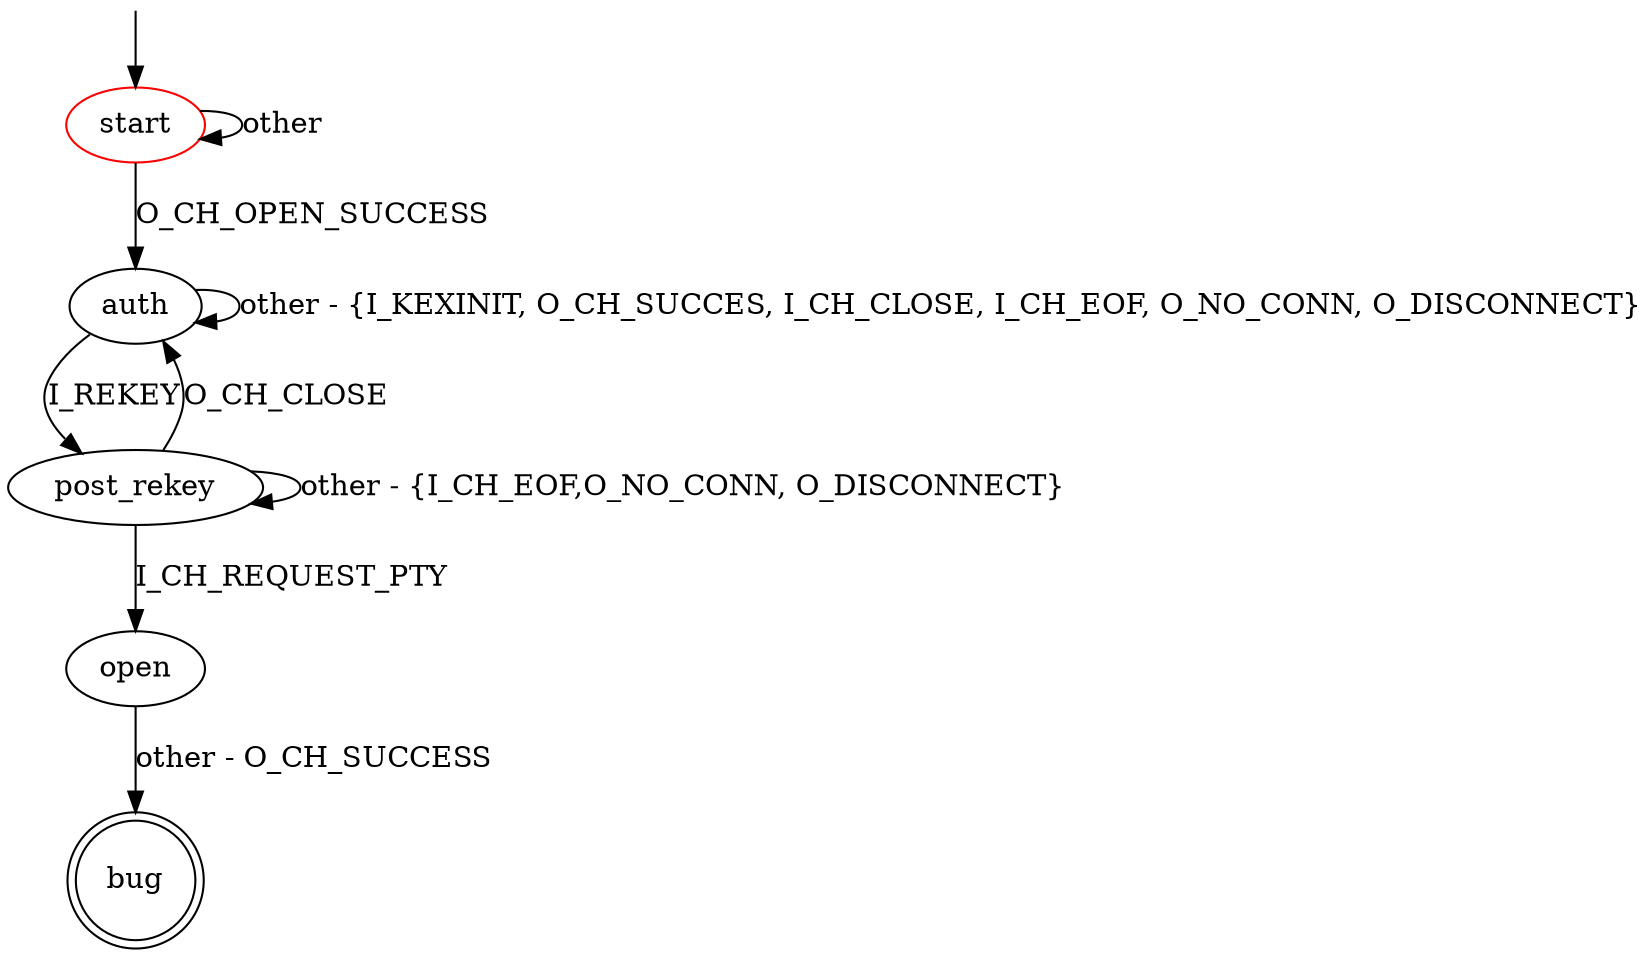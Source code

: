 digraph G {
label=""
start [color="red"]
bug [shape="doublecircle"]

start -> auth [label="O_CH_OPEN_SUCCESS"]
start -> start [label="other"]
auth -> post_rekey [label="I_REKEY"]
auth -> auth [label="other - {I_KEXINIT, O_CH_SUCCES, I_CH_CLOSE, I_CH_EOF, O_NO_CONN, O_DISCONNECT}"]

post_rekey -> open [label="I_CH_REQUEST_PTY"]
post_rekey -> auth [label="O_CH_CLOSE"]
post_rekey -> post_rekey [label="other - {I_CH_EOF,O_NO_CONN, O_DISCONNECT}"]
open -> bug [label="other - O_CH_SUCCESS"]

__start0 [label="" shape="none" width="0" height="0"];
__start0 -> start;
}
